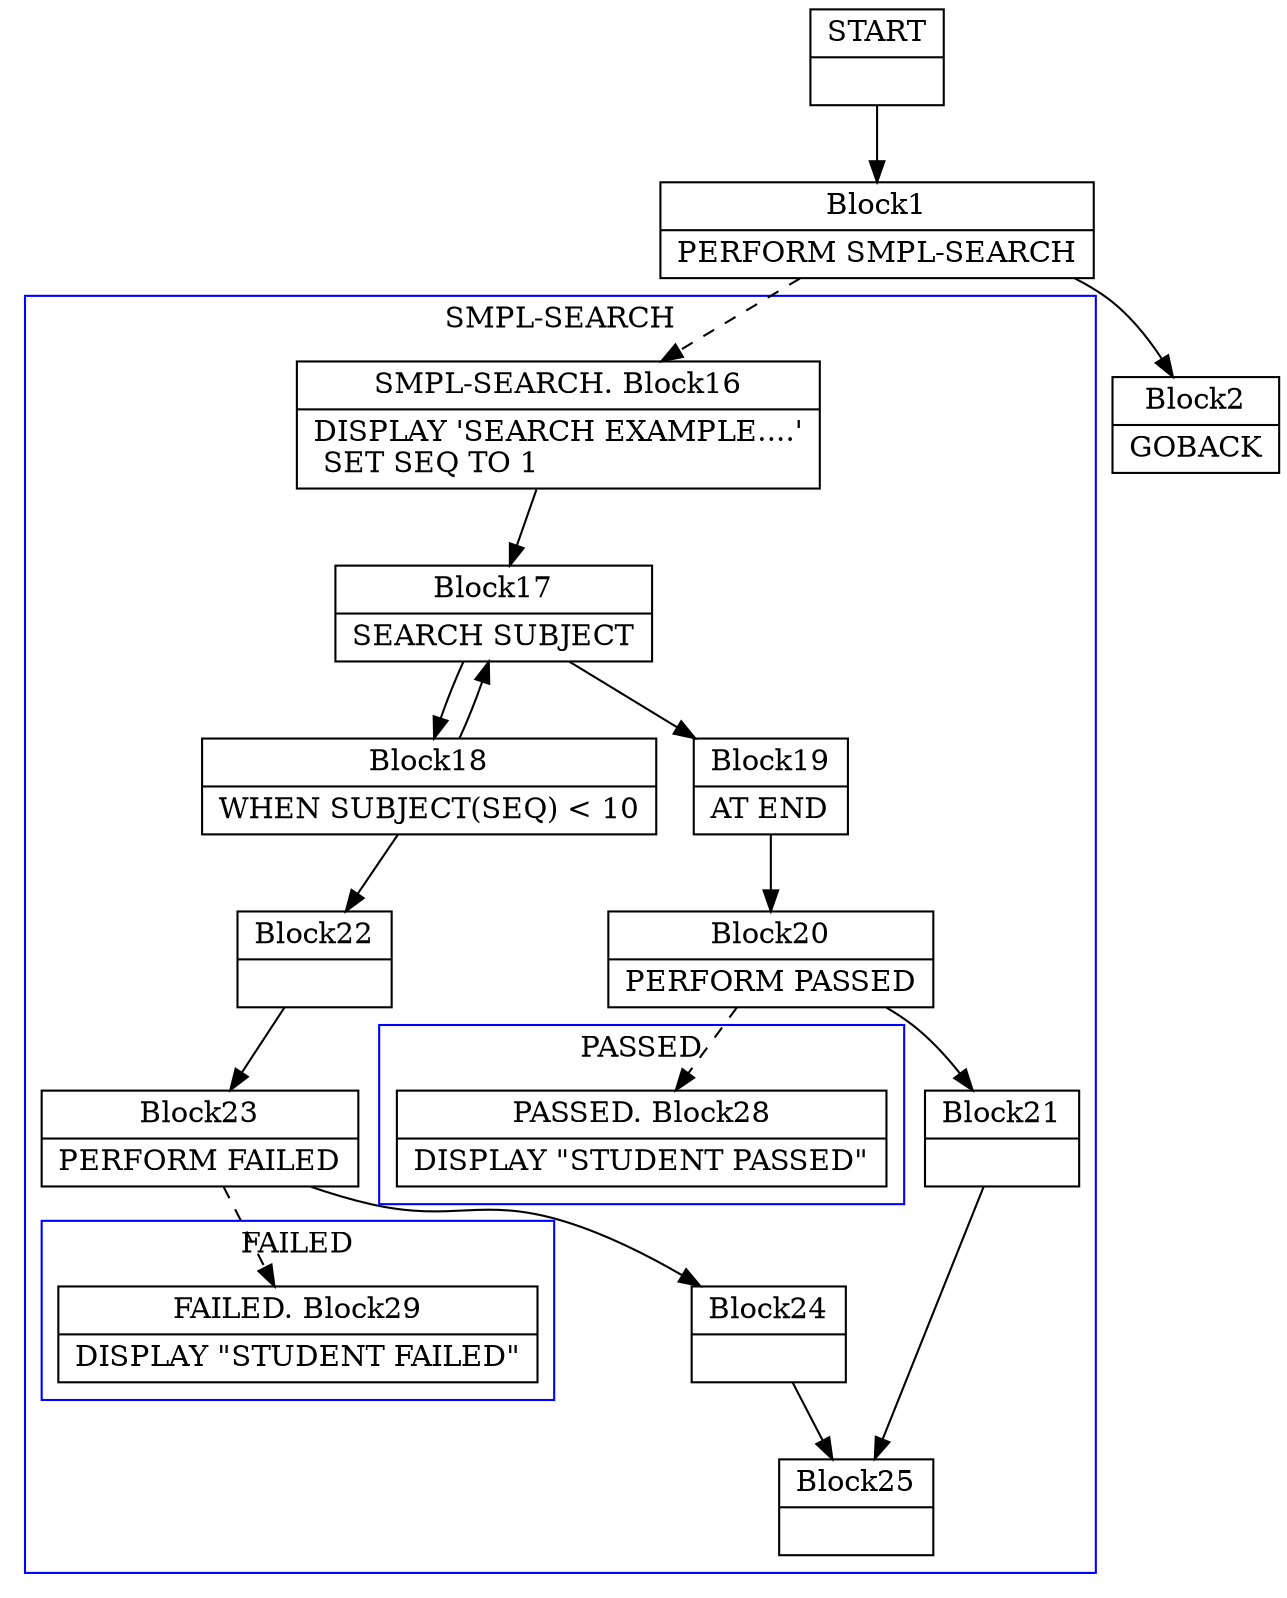 digraph Cfg {
compound=true;
node [
shape = "record"
]

edge [
arrowtail = "empty"
]
Block0 [
label = "{START|}"
]
Block1 [
label = "{Block1|    PERFORM SMPL-SEARCH\l}"
]
subgraph cluster_1{
color = blue;
label = "SMPL-SEARCH";
Block16 [
label = "{SMPL-SEARCH. Block16|    DISPLAY 'SEARCH EXAMPLE....'\l    SET SEQ TO 1\l}"
]
Block17 [
label = "{Block17|    SEARCH SUBJECT\l}"
]
Block18 [
label = "{Block18|       WHEN SUBJECT(SEQ) \< 10\l}"
]
Block22 [
label = "{Block22|}"
]
Block23 [
label = "{Block23|          PERFORM FAILED\l}"
]
subgraph cluster_3{
color = blue;
label = "FAILED";
Block29 [
label = "{FAILED. Block29|    DISPLAY \"STUDENT FAILED\"\l}"
]

}
Block23 -> Block29 [style=dashed]

Block24 [
label = "{Block24|}"
]
Block25 [
label = "{Block25|}"
]
Block19 [
label = "{Block19|       AT END\l}"
]
Block20 [
label = "{Block20|          PERFORM PASSED\l}"
]
subgraph cluster_2{
color = blue;
label = "PASSED";
Block28 [
label = "{PASSED. Block28|    DISPLAY \"STUDENT PASSED\"\l}"
]

}
Block20 -> Block28 [style=dashed]

Block21 [
label = "{Block21|}"
]

}
Block1 -> Block16 [style=dashed]

Block2 [
label = "{Block2|    GOBACK\l}"
]
Block0 -> Block1
Block16 -> Block17
Block17 -> Block18
Block17 -> Block19
Block18 -> Block22
Block18 -> Block17
Block22 -> Block23
Block23 -> Block24
Block24 -> Block25
Block19 -> Block20
Block20 -> Block21
Block21 -> Block25
Block1 -> Block2

}
